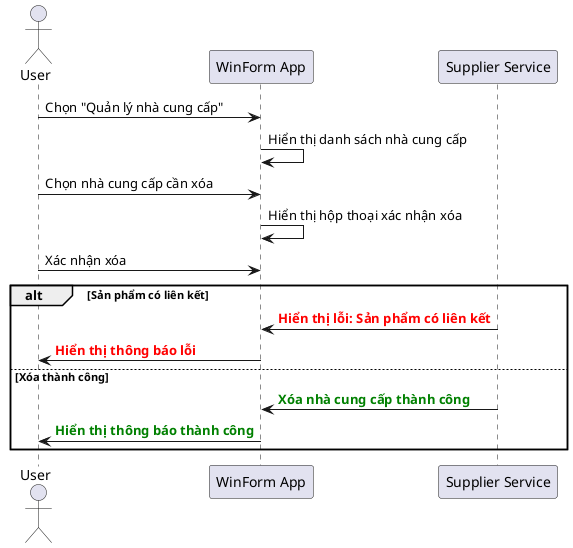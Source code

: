 @startuml
actor User
participant "WinForm App" as App
participant "Supplier Service" as SupplierService

User -> App: Chọn "Quản lý nhà cung cấp"  
App -> App: Hiển thị danh sách nhà cung cấp  
User -> App: Chọn nhà cung cấp cần xóa  
App -> App: Hiển thị hộp thoại xác nhận xóa  
User -> App: Xác nhận xóa  
alt Sản phẩm có liên kết  
    SupplierService -> App: <font color=red><b>Hiển thị lỗi: Sản phẩm có liên kết</b></font>  
    App -> User: <font color=red><b>Hiển thị thông báo lỗi</b></font>  
else Xóa thành công  
    SupplierService -> App: <font color=green><b>Xóa nhà cung cấp thành công</b></font>  
    App -> User: <font color=green><b>Hiển thị thông báo thành công</b></font>  
end  
@enduml
